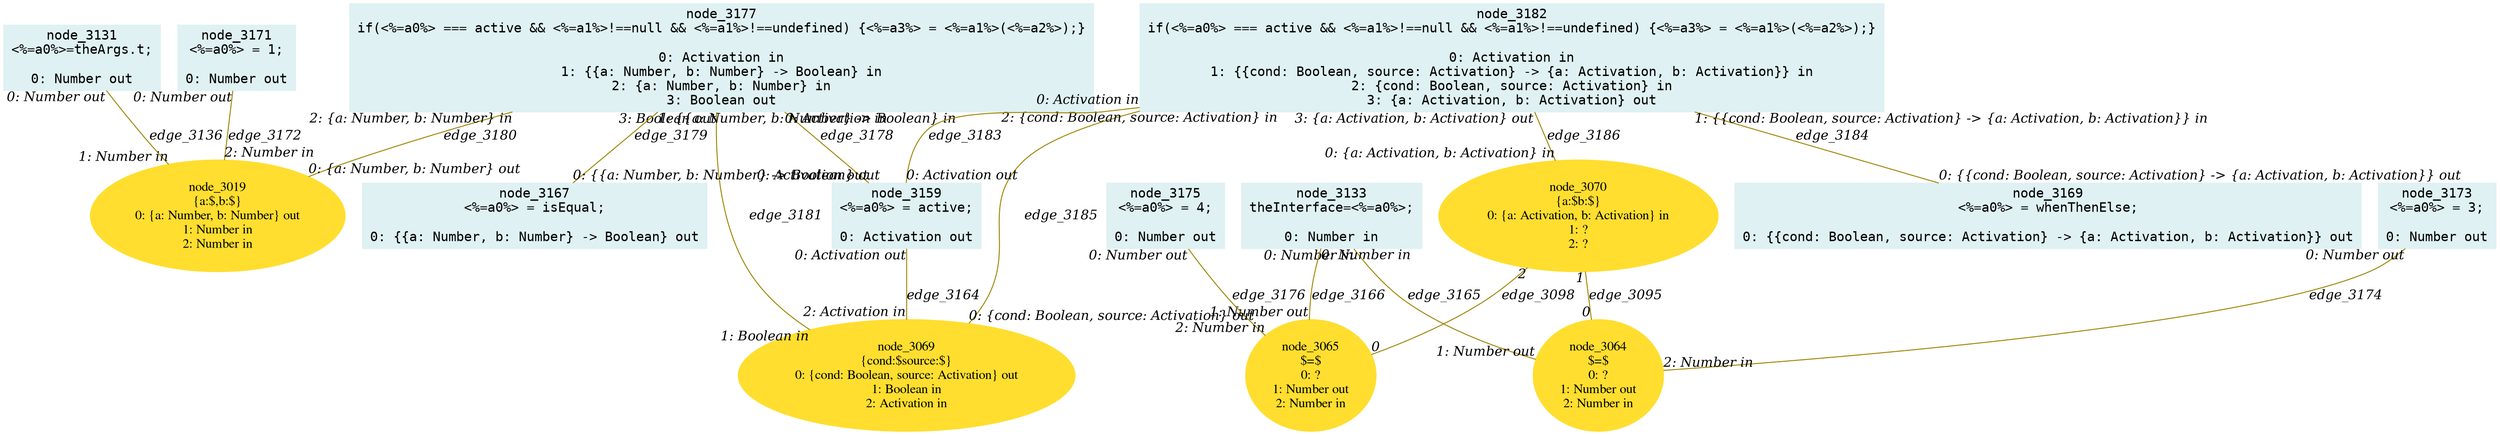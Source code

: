 digraph g{node_3019 [shape="ellipse", style="filled", color="#ffde2f", fontname="Times", label="node_3019
{a:$,b:$}
0: {a: Number, b: Number} out
1: Number in
2: Number in" ]
node_3064 [shape="ellipse", style="filled", color="#ffde2f", fontname="Times", label="node_3064
$=$
0: ?
1: Number out
2: Number in" ]
node_3065 [shape="ellipse", style="filled", color="#ffde2f", fontname="Times", label="node_3065
$=$
0: ?
1: Number out
2: Number in" ]
node_3069 [shape="ellipse", style="filled", color="#ffde2f", fontname="Times", label="node_3069
{cond:$source:$}
0: {cond: Boolean, source: Activation} out
1: Boolean in
2: Activation in" ]
node_3070 [shape="ellipse", style="filled", color="#ffde2f", fontname="Times", label="node_3070
{a:$b:$}
0: {a: Activation, b: Activation} in
1: ?
2: ?" ]
node_3131 [shape="box", style="filled", color="#dff1f2", fontname="Courier", label="node_3131
<%=a0%>=theArgs.t;

0: Number out" ]
node_3133 [shape="box", style="filled", color="#dff1f2", fontname="Courier", label="node_3133
theInterface=<%=a0%>;

0: Number in" ]
node_3159 [shape="box", style="filled", color="#dff1f2", fontname="Courier", label="node_3159
<%=a0%> = active;

0: Activation out" ]
node_3167 [shape="box", style="filled", color="#dff1f2", fontname="Courier", label="node_3167
<%=a0%> = isEqual;

0: {{a: Number, b: Number} -> Boolean} out" ]
node_3169 [shape="box", style="filled", color="#dff1f2", fontname="Courier", label="node_3169
<%=a0%> = whenThenElse;

0: {{cond: Boolean, source: Activation} -> {a: Activation, b: Activation}} out" ]
node_3171 [shape="box", style="filled", color="#dff1f2", fontname="Courier", label="node_3171
<%=a0%> = 1;

0: Number out" ]
node_3173 [shape="box", style="filled", color="#dff1f2", fontname="Courier", label="node_3173
<%=a0%> = 3;

0: Number out" ]
node_3175 [shape="box", style="filled", color="#dff1f2", fontname="Courier", label="node_3175
<%=a0%> = 4;

0: Number out" ]
node_3177 [shape="box", style="filled", color="#dff1f2", fontname="Courier", label="node_3177
if(<%=a0%> === active && <%=a1%>!==null && <%=a1%>!==undefined) {<%=a3%> = <%=a1%>(<%=a2%>);}

0: Activation in
1: {{a: Number, b: Number} -> Boolean} in
2: {a: Number, b: Number} in
3: Boolean out" ]
node_3182 [shape="box", style="filled", color="#dff1f2", fontname="Courier", label="node_3182
if(<%=a0%> === active && <%=a1%>!==null && <%=a1%>!==undefined) {<%=a3%> = <%=a1%>(<%=a2%>);}

0: Activation in
1: {{cond: Boolean, source: Activation} -> {a: Activation, b: Activation}} in
2: {cond: Boolean, source: Activation} in
3: {a: Activation, b: Activation} out" ]
node_3070 -> node_3064 [dir=none, arrowHead=none, fontname="Times-Italic", arrowsize=1, color="#9d8400", label="edge_3095",  headlabel="0", taillabel="1" ]
node_3070 -> node_3065 [dir=none, arrowHead=none, fontname="Times-Italic", arrowsize=1, color="#9d8400", label="edge_3098",  headlabel="0", taillabel="2" ]
node_3131 -> node_3019 [dir=none, arrowHead=none, fontname="Times-Italic", arrowsize=1, color="#9d8400", label="edge_3136",  headlabel="1: Number in", taillabel="0: Number out" ]
node_3159 -> node_3069 [dir=none, arrowHead=none, fontname="Times-Italic", arrowsize=1, color="#9d8400", label="edge_3164",  headlabel="2: Activation in", taillabel="0: Activation out" ]
node_3133 -> node_3064 [dir=none, arrowHead=none, fontname="Times-Italic", arrowsize=1, color="#9d8400", label="edge_3165",  headlabel="1: Number out", taillabel="0: Number in" ]
node_3133 -> node_3065 [dir=none, arrowHead=none, fontname="Times-Italic", arrowsize=1, color="#9d8400", label="edge_3166",  headlabel="1: Number out", taillabel="0: Number in" ]
node_3171 -> node_3019 [dir=none, arrowHead=none, fontname="Times-Italic", arrowsize=1, color="#9d8400", label="edge_3172",  headlabel="2: Number in", taillabel="0: Number out" ]
node_3173 -> node_3064 [dir=none, arrowHead=none, fontname="Times-Italic", arrowsize=1, color="#9d8400", label="edge_3174",  headlabel="2: Number in", taillabel="0: Number out" ]
node_3175 -> node_3065 [dir=none, arrowHead=none, fontname="Times-Italic", arrowsize=1, color="#9d8400", label="edge_3176",  headlabel="2: Number in", taillabel="0: Number out" ]
node_3177 -> node_3159 [dir=none, arrowHead=none, fontname="Times-Italic", arrowsize=1, color="#9d8400", label="edge_3178",  headlabel="0: Activation out", taillabel="0: Activation in" ]
node_3177 -> node_3167 [dir=none, arrowHead=none, fontname="Times-Italic", arrowsize=1, color="#9d8400", label="edge_3179",  headlabel="0: {{a: Number, b: Number} -> Boolean} out", taillabel="1: {{a: Number, b: Number} -> Boolean} in" ]
node_3177 -> node_3019 [dir=none, arrowHead=none, fontname="Times-Italic", arrowsize=1, color="#9d8400", label="edge_3180",  headlabel="0: {a: Number, b: Number} out", taillabel="2: {a: Number, b: Number} in" ]
node_3177 -> node_3069 [dir=none, arrowHead=none, fontname="Times-Italic", arrowsize=1, color="#9d8400", label="edge_3181",  headlabel="1: Boolean in", taillabel="3: Boolean out" ]
node_3182 -> node_3159 [dir=none, arrowHead=none, fontname="Times-Italic", arrowsize=1, color="#9d8400", label="edge_3183",  headlabel="0: Activation out", taillabel="0: Activation in" ]
node_3182 -> node_3169 [dir=none, arrowHead=none, fontname="Times-Italic", arrowsize=1, color="#9d8400", label="edge_3184",  headlabel="0: {{cond: Boolean, source: Activation} -> {a: Activation, b: Activation}} out", taillabel="1: {{cond: Boolean, source: Activation} -> {a: Activation, b: Activation}} in" ]
node_3182 -> node_3069 [dir=none, arrowHead=none, fontname="Times-Italic", arrowsize=1, color="#9d8400", label="edge_3185",  headlabel="0: {cond: Boolean, source: Activation} out", taillabel="2: {cond: Boolean, source: Activation} in" ]
node_3182 -> node_3070 [dir=none, arrowHead=none, fontname="Times-Italic", arrowsize=1, color="#9d8400", label="edge_3186",  headlabel="0: {a: Activation, b: Activation} in", taillabel="3: {a: Activation, b: Activation} out" ]
}
